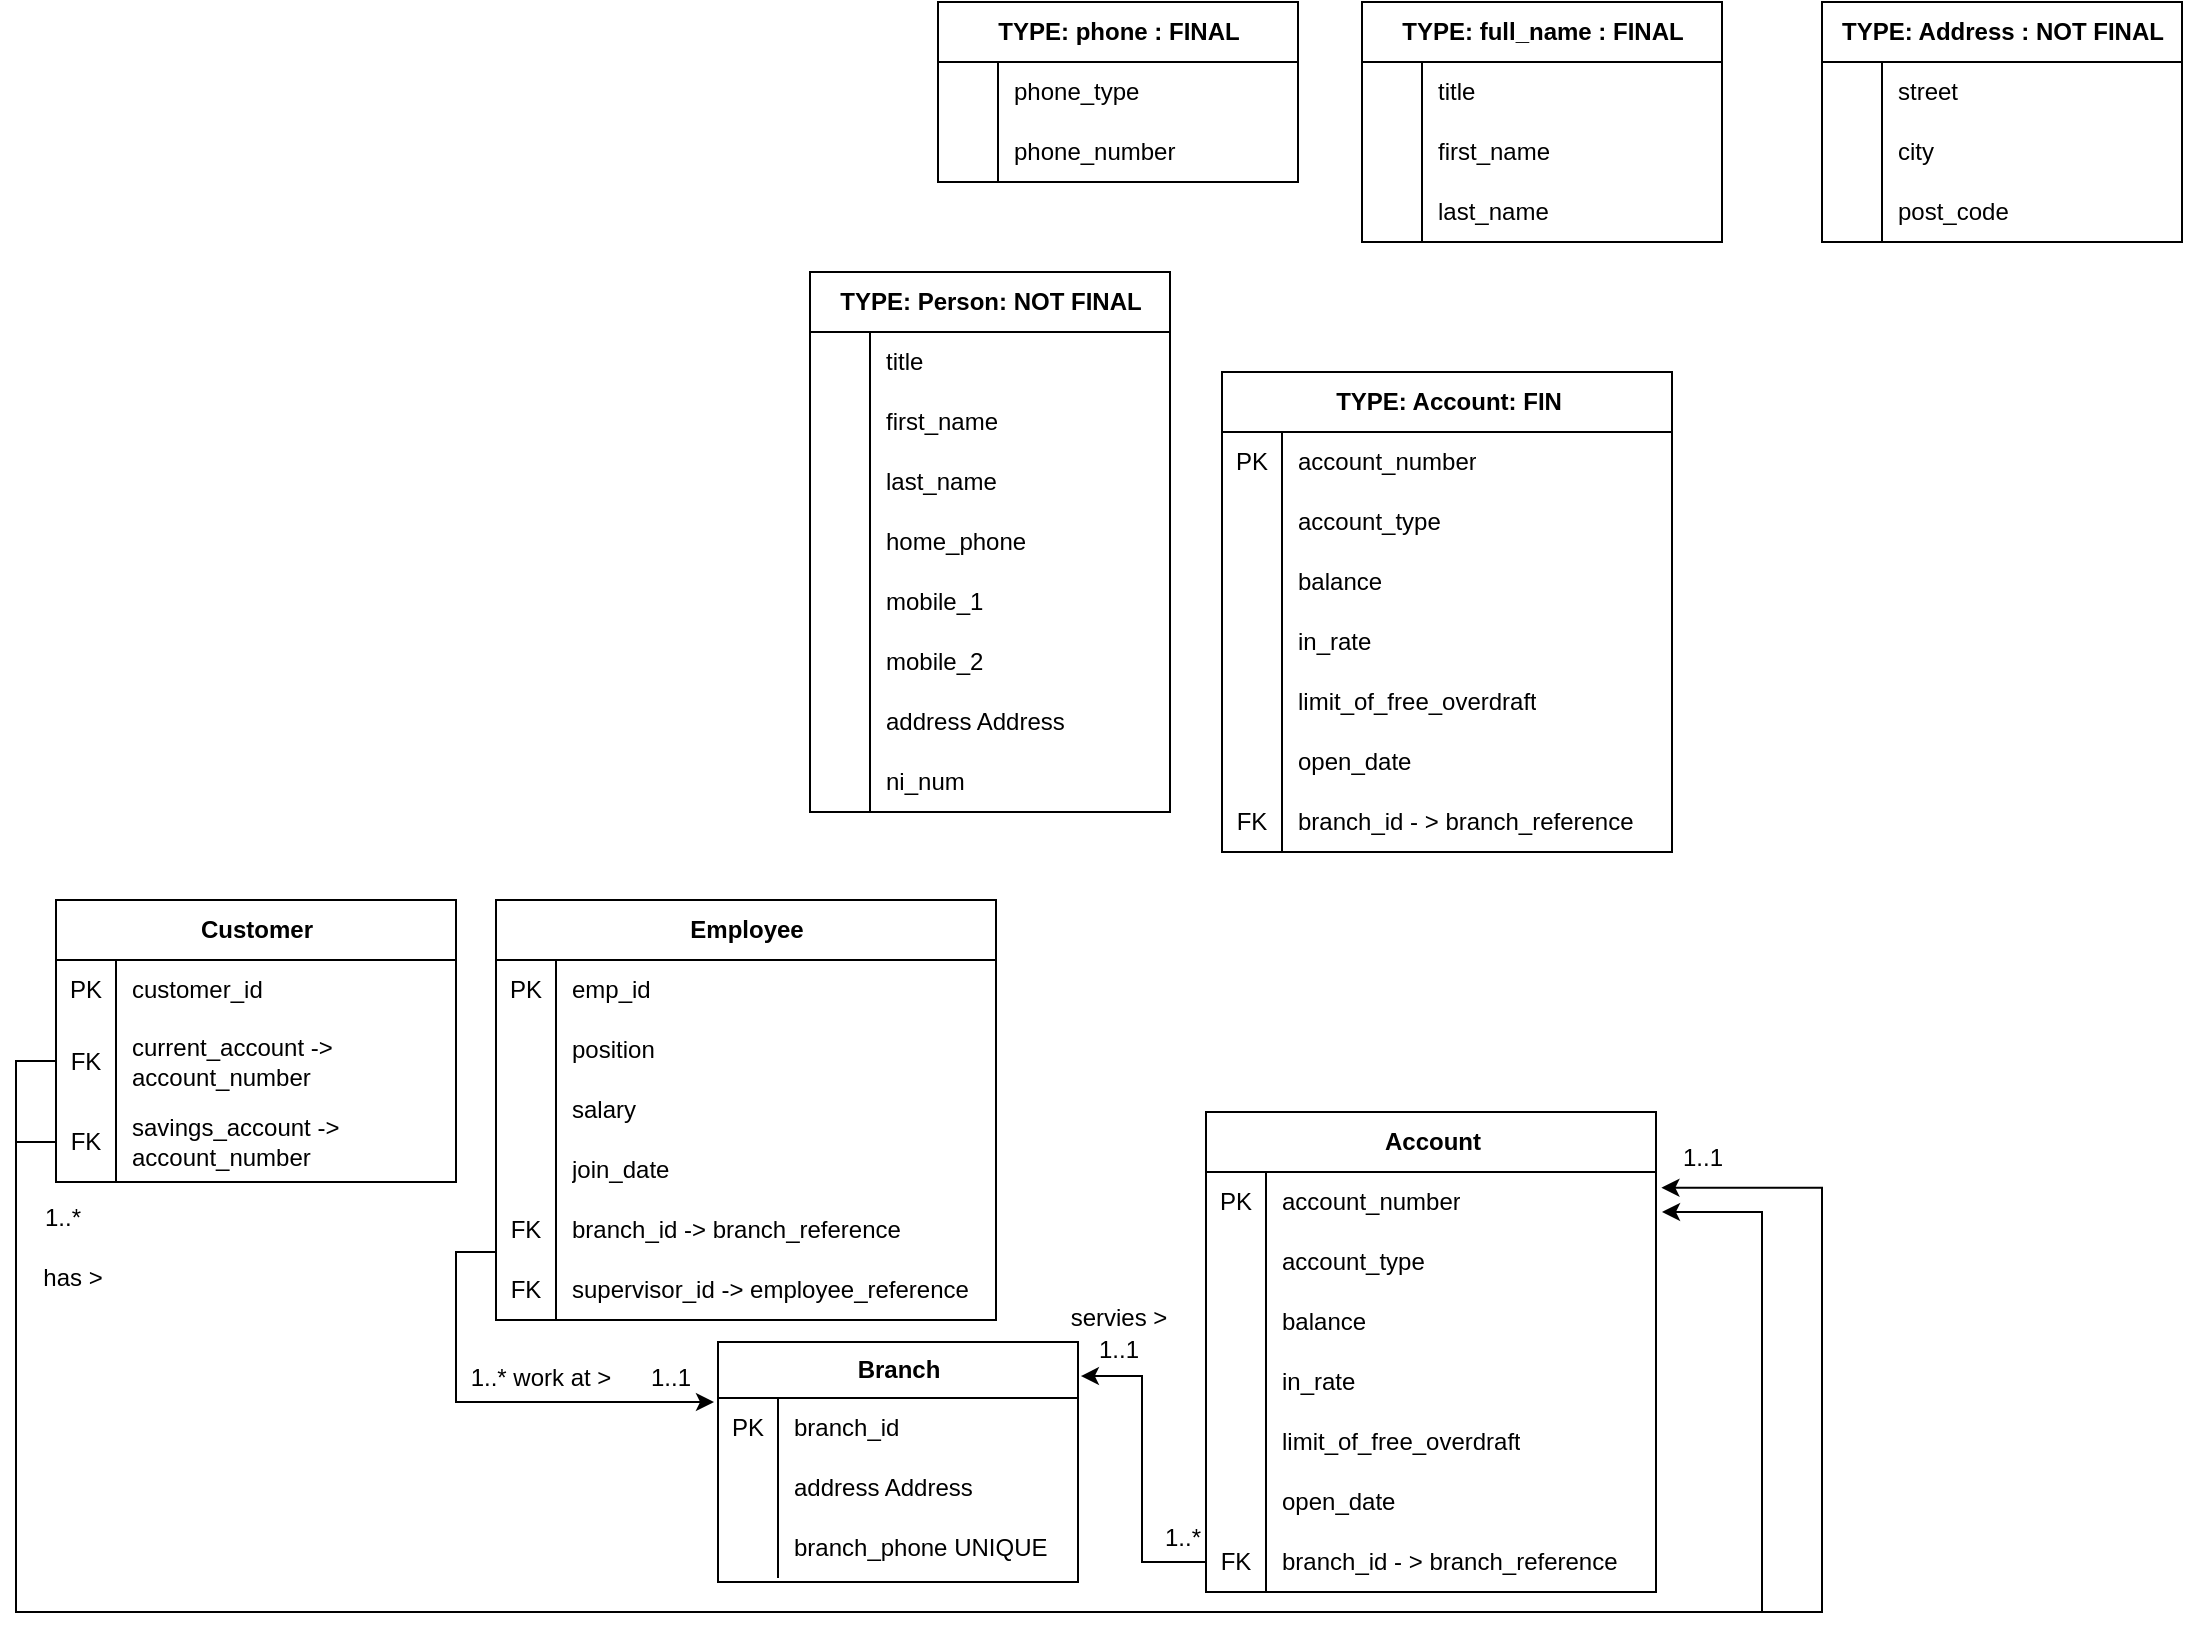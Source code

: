 <mxfile version="23.1.5" type="github">
  <diagram name="Page-1" id="_qKNAqYmXroplIytZOEy">
    <mxGraphModel dx="1197" dy="861" grid="1" gridSize="10" guides="1" tooltips="1" connect="1" arrows="1" fold="1" page="1" pageScale="1" pageWidth="827" pageHeight="1169" math="0" shadow="0">
      <root>
        <mxCell id="0" />
        <mxCell id="1" parent="0" />
        <mxCell id="aNpaq_QwW-xact4FSAns-1" value="TYPE: Address : NOT FINAL" style="shape=table;startSize=30;container=1;collapsible=1;childLayout=tableLayout;fixedRows=1;rowLines=0;fontStyle=1;align=center;resizeLast=1;html=1;" parent="1" vertex="1">
          <mxGeometry x="920" y="5" width="180" height="120" as="geometry" />
        </mxCell>
        <mxCell id="aNpaq_QwW-xact4FSAns-5" value="" style="shape=tableRow;horizontal=0;startSize=0;swimlaneHead=0;swimlaneBody=0;fillColor=none;collapsible=0;dropTarget=0;points=[[0,0.5],[1,0.5]];portConstraint=eastwest;top=0;left=0;right=0;bottom=0;" parent="aNpaq_QwW-xact4FSAns-1" vertex="1">
          <mxGeometry y="30" width="180" height="30" as="geometry" />
        </mxCell>
        <mxCell id="aNpaq_QwW-xact4FSAns-6" value="" style="shape=partialRectangle;connectable=0;fillColor=none;top=0;left=0;bottom=0;right=0;editable=1;overflow=hidden;whiteSpace=wrap;html=1;" parent="aNpaq_QwW-xact4FSAns-5" vertex="1">
          <mxGeometry width="30" height="30" as="geometry">
            <mxRectangle width="30" height="30" as="alternateBounds" />
          </mxGeometry>
        </mxCell>
        <mxCell id="aNpaq_QwW-xact4FSAns-7" value="street&amp;nbsp;" style="shape=partialRectangle;connectable=0;fillColor=none;top=0;left=0;bottom=0;right=0;align=left;spacingLeft=6;overflow=hidden;whiteSpace=wrap;html=1;" parent="aNpaq_QwW-xact4FSAns-5" vertex="1">
          <mxGeometry x="30" width="150" height="30" as="geometry">
            <mxRectangle width="150" height="30" as="alternateBounds" />
          </mxGeometry>
        </mxCell>
        <mxCell id="aNpaq_QwW-xact4FSAns-8" value="" style="shape=tableRow;horizontal=0;startSize=0;swimlaneHead=0;swimlaneBody=0;fillColor=none;collapsible=0;dropTarget=0;points=[[0,0.5],[1,0.5]];portConstraint=eastwest;top=0;left=0;right=0;bottom=0;" parent="aNpaq_QwW-xact4FSAns-1" vertex="1">
          <mxGeometry y="60" width="180" height="30" as="geometry" />
        </mxCell>
        <mxCell id="aNpaq_QwW-xact4FSAns-9" value="" style="shape=partialRectangle;connectable=0;fillColor=none;top=0;left=0;bottom=0;right=0;editable=1;overflow=hidden;whiteSpace=wrap;html=1;" parent="aNpaq_QwW-xact4FSAns-8" vertex="1">
          <mxGeometry width="30" height="30" as="geometry">
            <mxRectangle width="30" height="30" as="alternateBounds" />
          </mxGeometry>
        </mxCell>
        <mxCell id="aNpaq_QwW-xact4FSAns-10" value="city" style="shape=partialRectangle;connectable=0;fillColor=none;top=0;left=0;bottom=0;right=0;align=left;spacingLeft=6;overflow=hidden;whiteSpace=wrap;html=1;" parent="aNpaq_QwW-xact4FSAns-8" vertex="1">
          <mxGeometry x="30" width="150" height="30" as="geometry">
            <mxRectangle width="150" height="30" as="alternateBounds" />
          </mxGeometry>
        </mxCell>
        <mxCell id="aNpaq_QwW-xact4FSAns-11" value="" style="shape=tableRow;horizontal=0;startSize=0;swimlaneHead=0;swimlaneBody=0;fillColor=none;collapsible=0;dropTarget=0;points=[[0,0.5],[1,0.5]];portConstraint=eastwest;top=0;left=0;right=0;bottom=0;" parent="aNpaq_QwW-xact4FSAns-1" vertex="1">
          <mxGeometry y="90" width="180" height="30" as="geometry" />
        </mxCell>
        <mxCell id="aNpaq_QwW-xact4FSAns-12" value="" style="shape=partialRectangle;connectable=0;fillColor=none;top=0;left=0;bottom=0;right=0;editable=1;overflow=hidden;whiteSpace=wrap;html=1;" parent="aNpaq_QwW-xact4FSAns-11" vertex="1">
          <mxGeometry width="30" height="30" as="geometry">
            <mxRectangle width="30" height="30" as="alternateBounds" />
          </mxGeometry>
        </mxCell>
        <mxCell id="aNpaq_QwW-xact4FSAns-13" value="post_code" style="shape=partialRectangle;connectable=0;fillColor=none;top=0;left=0;bottom=0;right=0;align=left;spacingLeft=6;overflow=hidden;whiteSpace=wrap;html=1;" parent="aNpaq_QwW-xact4FSAns-11" vertex="1">
          <mxGeometry x="30" width="150" height="30" as="geometry">
            <mxRectangle width="150" height="30" as="alternateBounds" />
          </mxGeometry>
        </mxCell>
        <mxCell id="aNpaq_QwW-xact4FSAns-37" value="TYPE: Person: NOT FINAL" style="shape=table;startSize=30;container=1;collapsible=1;childLayout=tableLayout;fixedRows=1;rowLines=0;fontStyle=1;align=center;resizeLast=1;html=1;" parent="1" vertex="1">
          <mxGeometry x="414" y="140" width="180" height="270" as="geometry" />
        </mxCell>
        <mxCell id="aNpaq_QwW-xact4FSAns-38" value="" style="shape=tableRow;horizontal=0;startSize=0;swimlaneHead=0;swimlaneBody=0;fillColor=none;collapsible=0;dropTarget=0;points=[[0,0.5],[1,0.5]];portConstraint=eastwest;top=0;left=0;right=0;bottom=0;" parent="aNpaq_QwW-xact4FSAns-37" vertex="1">
          <mxGeometry y="30" width="180" height="30" as="geometry" />
        </mxCell>
        <mxCell id="aNpaq_QwW-xact4FSAns-39" value="" style="shape=partialRectangle;connectable=0;fillColor=none;top=0;left=0;bottom=0;right=0;editable=1;overflow=hidden;whiteSpace=wrap;html=1;" parent="aNpaq_QwW-xact4FSAns-38" vertex="1">
          <mxGeometry width="30" height="30" as="geometry">
            <mxRectangle width="30" height="30" as="alternateBounds" />
          </mxGeometry>
        </mxCell>
        <mxCell id="aNpaq_QwW-xact4FSAns-40" value="title" style="shape=partialRectangle;connectable=0;fillColor=none;top=0;left=0;bottom=0;right=0;align=left;spacingLeft=6;overflow=hidden;whiteSpace=wrap;html=1;" parent="aNpaq_QwW-xact4FSAns-38" vertex="1">
          <mxGeometry x="30" width="150" height="30" as="geometry">
            <mxRectangle width="150" height="30" as="alternateBounds" />
          </mxGeometry>
        </mxCell>
        <mxCell id="aNpaq_QwW-xact4FSAns-97" style="shape=tableRow;horizontal=0;startSize=0;swimlaneHead=0;swimlaneBody=0;fillColor=none;collapsible=0;dropTarget=0;points=[[0,0.5],[1,0.5]];portConstraint=eastwest;top=0;left=0;right=0;bottom=0;" parent="aNpaq_QwW-xact4FSAns-37" vertex="1">
          <mxGeometry y="60" width="180" height="30" as="geometry" />
        </mxCell>
        <mxCell id="aNpaq_QwW-xact4FSAns-98" style="shape=partialRectangle;connectable=0;fillColor=none;top=0;left=0;bottom=0;right=0;editable=1;overflow=hidden;whiteSpace=wrap;html=1;" parent="aNpaq_QwW-xact4FSAns-97" vertex="1">
          <mxGeometry width="30" height="30" as="geometry">
            <mxRectangle width="30" height="30" as="alternateBounds" />
          </mxGeometry>
        </mxCell>
        <mxCell id="aNpaq_QwW-xact4FSAns-99" value="first_name" style="shape=partialRectangle;connectable=0;fillColor=none;top=0;left=0;bottom=0;right=0;align=left;spacingLeft=6;overflow=hidden;whiteSpace=wrap;html=1;" parent="aNpaq_QwW-xact4FSAns-97" vertex="1">
          <mxGeometry x="30" width="150" height="30" as="geometry">
            <mxRectangle width="150" height="30" as="alternateBounds" />
          </mxGeometry>
        </mxCell>
        <mxCell id="aNpaq_QwW-xact4FSAns-41" value="" style="shape=tableRow;horizontal=0;startSize=0;swimlaneHead=0;swimlaneBody=0;fillColor=none;collapsible=0;dropTarget=0;points=[[0,0.5],[1,0.5]];portConstraint=eastwest;top=0;left=0;right=0;bottom=0;" parent="aNpaq_QwW-xact4FSAns-37" vertex="1">
          <mxGeometry y="90" width="180" height="30" as="geometry" />
        </mxCell>
        <mxCell id="aNpaq_QwW-xact4FSAns-42" value="" style="shape=partialRectangle;connectable=0;fillColor=none;top=0;left=0;bottom=0;right=0;editable=1;overflow=hidden;whiteSpace=wrap;html=1;" parent="aNpaq_QwW-xact4FSAns-41" vertex="1">
          <mxGeometry width="30" height="30" as="geometry">
            <mxRectangle width="30" height="30" as="alternateBounds" />
          </mxGeometry>
        </mxCell>
        <mxCell id="aNpaq_QwW-xact4FSAns-43" value="last_name" style="shape=partialRectangle;connectable=0;fillColor=none;top=0;left=0;bottom=0;right=0;align=left;spacingLeft=6;overflow=hidden;whiteSpace=wrap;html=1;" parent="aNpaq_QwW-xact4FSAns-41" vertex="1">
          <mxGeometry x="30" width="150" height="30" as="geometry">
            <mxRectangle width="150" height="30" as="alternateBounds" />
          </mxGeometry>
        </mxCell>
        <mxCell id="aNpaq_QwW-xact4FSAns-44" value="" style="shape=tableRow;horizontal=0;startSize=0;swimlaneHead=0;swimlaneBody=0;fillColor=none;collapsible=0;dropTarget=0;points=[[0,0.5],[1,0.5]];portConstraint=eastwest;top=0;left=0;right=0;bottom=0;" parent="aNpaq_QwW-xact4FSAns-37" vertex="1">
          <mxGeometry y="120" width="180" height="30" as="geometry" />
        </mxCell>
        <mxCell id="aNpaq_QwW-xact4FSAns-45" value="" style="shape=partialRectangle;connectable=0;fillColor=none;top=0;left=0;bottom=0;right=0;editable=1;overflow=hidden;whiteSpace=wrap;html=1;" parent="aNpaq_QwW-xact4FSAns-44" vertex="1">
          <mxGeometry width="30" height="30" as="geometry">
            <mxRectangle width="30" height="30" as="alternateBounds" />
          </mxGeometry>
        </mxCell>
        <mxCell id="aNpaq_QwW-xact4FSAns-46" value="home_phone" style="shape=partialRectangle;connectable=0;fillColor=none;top=0;left=0;bottom=0;right=0;align=left;spacingLeft=6;overflow=hidden;whiteSpace=wrap;html=1;" parent="aNpaq_QwW-xact4FSAns-44" vertex="1">
          <mxGeometry x="30" width="150" height="30" as="geometry">
            <mxRectangle width="150" height="30" as="alternateBounds" />
          </mxGeometry>
        </mxCell>
        <mxCell id="aNpaq_QwW-xact4FSAns-53" style="shape=tableRow;horizontal=0;startSize=0;swimlaneHead=0;swimlaneBody=0;fillColor=none;collapsible=0;dropTarget=0;points=[[0,0.5],[1,0.5]];portConstraint=eastwest;top=0;left=0;right=0;bottom=0;" parent="aNpaq_QwW-xact4FSAns-37" vertex="1">
          <mxGeometry y="150" width="180" height="30" as="geometry" />
        </mxCell>
        <mxCell id="aNpaq_QwW-xact4FSAns-54" style="shape=partialRectangle;connectable=0;fillColor=none;top=0;left=0;bottom=0;right=0;editable=1;overflow=hidden;whiteSpace=wrap;html=1;" parent="aNpaq_QwW-xact4FSAns-53" vertex="1">
          <mxGeometry width="30" height="30" as="geometry">
            <mxRectangle width="30" height="30" as="alternateBounds" />
          </mxGeometry>
        </mxCell>
        <mxCell id="aNpaq_QwW-xact4FSAns-55" value="mobile_1" style="shape=partialRectangle;connectable=0;fillColor=none;top=0;left=0;bottom=0;right=0;align=left;spacingLeft=6;overflow=hidden;whiteSpace=wrap;html=1;" parent="aNpaq_QwW-xact4FSAns-53" vertex="1">
          <mxGeometry x="30" width="150" height="30" as="geometry">
            <mxRectangle width="150" height="30" as="alternateBounds" />
          </mxGeometry>
        </mxCell>
        <mxCell id="aNpaq_QwW-xact4FSAns-50" style="shape=tableRow;horizontal=0;startSize=0;swimlaneHead=0;swimlaneBody=0;fillColor=none;collapsible=0;dropTarget=0;points=[[0,0.5],[1,0.5]];portConstraint=eastwest;top=0;left=0;right=0;bottom=0;" parent="aNpaq_QwW-xact4FSAns-37" vertex="1">
          <mxGeometry y="180" width="180" height="30" as="geometry" />
        </mxCell>
        <mxCell id="aNpaq_QwW-xact4FSAns-51" style="shape=partialRectangle;connectable=0;fillColor=none;top=0;left=0;bottom=0;right=0;editable=1;overflow=hidden;whiteSpace=wrap;html=1;" parent="aNpaq_QwW-xact4FSAns-50" vertex="1">
          <mxGeometry width="30" height="30" as="geometry">
            <mxRectangle width="30" height="30" as="alternateBounds" />
          </mxGeometry>
        </mxCell>
        <mxCell id="aNpaq_QwW-xact4FSAns-52" value="mobile_2" style="shape=partialRectangle;connectable=0;fillColor=none;top=0;left=0;bottom=0;right=0;align=left;spacingLeft=6;overflow=hidden;whiteSpace=wrap;html=1;" parent="aNpaq_QwW-xact4FSAns-50" vertex="1">
          <mxGeometry x="30" width="150" height="30" as="geometry">
            <mxRectangle width="150" height="30" as="alternateBounds" />
          </mxGeometry>
        </mxCell>
        <mxCell id="aNpaq_QwW-xact4FSAns-47" style="shape=tableRow;horizontal=0;startSize=0;swimlaneHead=0;swimlaneBody=0;fillColor=none;collapsible=0;dropTarget=0;points=[[0,0.5],[1,0.5]];portConstraint=eastwest;top=0;left=0;right=0;bottom=0;" parent="aNpaq_QwW-xact4FSAns-37" vertex="1">
          <mxGeometry y="210" width="180" height="30" as="geometry" />
        </mxCell>
        <mxCell id="aNpaq_QwW-xact4FSAns-48" style="shape=partialRectangle;connectable=0;fillColor=none;top=0;left=0;bottom=0;right=0;editable=1;overflow=hidden;whiteSpace=wrap;html=1;" parent="aNpaq_QwW-xact4FSAns-47" vertex="1">
          <mxGeometry width="30" height="30" as="geometry">
            <mxRectangle width="30" height="30" as="alternateBounds" />
          </mxGeometry>
        </mxCell>
        <mxCell id="aNpaq_QwW-xact4FSAns-49" value="address Address" style="shape=partialRectangle;connectable=0;fillColor=none;top=0;left=0;bottom=0;right=0;align=left;spacingLeft=6;overflow=hidden;whiteSpace=wrap;html=1;" parent="aNpaq_QwW-xact4FSAns-47" vertex="1">
          <mxGeometry x="30" width="150" height="30" as="geometry">
            <mxRectangle width="150" height="30" as="alternateBounds" />
          </mxGeometry>
        </mxCell>
        <mxCell id="aNpaq_QwW-xact4FSAns-92" style="shape=tableRow;horizontal=0;startSize=0;swimlaneHead=0;swimlaneBody=0;fillColor=none;collapsible=0;dropTarget=0;points=[[0,0.5],[1,0.5]];portConstraint=eastwest;top=0;left=0;right=0;bottom=0;" parent="aNpaq_QwW-xact4FSAns-37" vertex="1">
          <mxGeometry y="240" width="180" height="30" as="geometry" />
        </mxCell>
        <mxCell id="aNpaq_QwW-xact4FSAns-93" style="shape=partialRectangle;connectable=0;fillColor=none;top=0;left=0;bottom=0;right=0;editable=1;overflow=hidden;whiteSpace=wrap;html=1;" parent="aNpaq_QwW-xact4FSAns-92" vertex="1">
          <mxGeometry width="30" height="30" as="geometry">
            <mxRectangle width="30" height="30" as="alternateBounds" />
          </mxGeometry>
        </mxCell>
        <mxCell id="aNpaq_QwW-xact4FSAns-94" value="ni_num" style="shape=partialRectangle;connectable=0;fillColor=none;top=0;left=0;bottom=0;right=0;align=left;spacingLeft=6;overflow=hidden;whiteSpace=wrap;html=1;" parent="aNpaq_QwW-xact4FSAns-92" vertex="1">
          <mxGeometry x="30" width="150" height="30" as="geometry">
            <mxRectangle width="150" height="30" as="alternateBounds" />
          </mxGeometry>
        </mxCell>
        <mxCell id="aNpaq_QwW-xact4FSAns-56" value="Employee" style="shape=table;startSize=30;container=1;collapsible=1;childLayout=tableLayout;fixedRows=1;rowLines=0;fontStyle=1;align=center;resizeLast=1;html=1;" parent="1" vertex="1">
          <mxGeometry x="257" y="454" width="250" height="210" as="geometry" />
        </mxCell>
        <mxCell id="aNpaq_QwW-xact4FSAns-57" value="" style="shape=tableRow;horizontal=0;startSize=0;swimlaneHead=0;swimlaneBody=0;fillColor=none;collapsible=0;dropTarget=0;points=[[0,0.5],[1,0.5]];portConstraint=eastwest;top=0;left=0;right=0;bottom=0;" parent="aNpaq_QwW-xact4FSAns-56" vertex="1">
          <mxGeometry y="30" width="250" height="30" as="geometry" />
        </mxCell>
        <mxCell id="aNpaq_QwW-xact4FSAns-58" value="PK" style="shape=partialRectangle;connectable=0;fillColor=none;top=0;left=0;bottom=0;right=0;editable=1;overflow=hidden;whiteSpace=wrap;html=1;" parent="aNpaq_QwW-xact4FSAns-57" vertex="1">
          <mxGeometry width="30" height="30" as="geometry">
            <mxRectangle width="30" height="30" as="alternateBounds" />
          </mxGeometry>
        </mxCell>
        <mxCell id="aNpaq_QwW-xact4FSAns-59" value="emp_id" style="shape=partialRectangle;connectable=0;fillColor=none;top=0;left=0;bottom=0;right=0;align=left;spacingLeft=6;overflow=hidden;whiteSpace=wrap;html=1;" parent="aNpaq_QwW-xact4FSAns-57" vertex="1">
          <mxGeometry x="30" width="220" height="30" as="geometry">
            <mxRectangle width="220" height="30" as="alternateBounds" />
          </mxGeometry>
        </mxCell>
        <mxCell id="aNpaq_QwW-xact4FSAns-63" value="" style="shape=tableRow;horizontal=0;startSize=0;swimlaneHead=0;swimlaneBody=0;fillColor=none;collapsible=0;dropTarget=0;points=[[0,0.5],[1,0.5]];portConstraint=eastwest;top=0;left=0;right=0;bottom=0;" parent="aNpaq_QwW-xact4FSAns-56" vertex="1">
          <mxGeometry y="60" width="250" height="30" as="geometry" />
        </mxCell>
        <mxCell id="aNpaq_QwW-xact4FSAns-64" value="" style="shape=partialRectangle;connectable=0;fillColor=none;top=0;left=0;bottom=0;right=0;editable=1;overflow=hidden;whiteSpace=wrap;html=1;" parent="aNpaq_QwW-xact4FSAns-63" vertex="1">
          <mxGeometry width="30" height="30" as="geometry">
            <mxRectangle width="30" height="30" as="alternateBounds" />
          </mxGeometry>
        </mxCell>
        <mxCell id="aNpaq_QwW-xact4FSAns-65" value="position" style="shape=partialRectangle;connectable=0;fillColor=none;top=0;left=0;bottom=0;right=0;align=left;spacingLeft=6;overflow=hidden;whiteSpace=wrap;html=1;" parent="aNpaq_QwW-xact4FSAns-63" vertex="1">
          <mxGeometry x="30" width="220" height="30" as="geometry">
            <mxRectangle width="220" height="30" as="alternateBounds" />
          </mxGeometry>
        </mxCell>
        <mxCell id="aNpaq_QwW-xact4FSAns-66" style="shape=tableRow;horizontal=0;startSize=0;swimlaneHead=0;swimlaneBody=0;fillColor=none;collapsible=0;dropTarget=0;points=[[0,0.5],[1,0.5]];portConstraint=eastwest;top=0;left=0;right=0;bottom=0;" parent="aNpaq_QwW-xact4FSAns-56" vertex="1">
          <mxGeometry y="90" width="250" height="30" as="geometry" />
        </mxCell>
        <mxCell id="aNpaq_QwW-xact4FSAns-67" style="shape=partialRectangle;connectable=0;fillColor=none;top=0;left=0;bottom=0;right=0;editable=1;overflow=hidden;whiteSpace=wrap;html=1;" parent="aNpaq_QwW-xact4FSAns-66" vertex="1">
          <mxGeometry width="30" height="30" as="geometry">
            <mxRectangle width="30" height="30" as="alternateBounds" />
          </mxGeometry>
        </mxCell>
        <mxCell id="aNpaq_QwW-xact4FSAns-68" value="salary" style="shape=partialRectangle;connectable=0;fillColor=none;top=0;left=0;bottom=0;right=0;align=left;spacingLeft=6;overflow=hidden;whiteSpace=wrap;html=1;" parent="aNpaq_QwW-xact4FSAns-66" vertex="1">
          <mxGeometry x="30" width="220" height="30" as="geometry">
            <mxRectangle width="220" height="30" as="alternateBounds" />
          </mxGeometry>
        </mxCell>
        <mxCell id="aNpaq_QwW-xact4FSAns-72" style="shape=tableRow;horizontal=0;startSize=0;swimlaneHead=0;swimlaneBody=0;fillColor=none;collapsible=0;dropTarget=0;points=[[0,0.5],[1,0.5]];portConstraint=eastwest;top=0;left=0;right=0;bottom=0;" parent="aNpaq_QwW-xact4FSAns-56" vertex="1">
          <mxGeometry y="120" width="250" height="30" as="geometry" />
        </mxCell>
        <mxCell id="aNpaq_QwW-xact4FSAns-73" style="shape=partialRectangle;connectable=0;fillColor=none;top=0;left=0;bottom=0;right=0;editable=1;overflow=hidden;whiteSpace=wrap;html=1;" parent="aNpaq_QwW-xact4FSAns-72" vertex="1">
          <mxGeometry width="30" height="30" as="geometry">
            <mxRectangle width="30" height="30" as="alternateBounds" />
          </mxGeometry>
        </mxCell>
        <mxCell id="aNpaq_QwW-xact4FSAns-74" value="join_date" style="shape=partialRectangle;connectable=0;fillColor=none;top=0;left=0;bottom=0;right=0;align=left;spacingLeft=6;overflow=hidden;whiteSpace=wrap;html=1;" parent="aNpaq_QwW-xact4FSAns-72" vertex="1">
          <mxGeometry x="30" width="220" height="30" as="geometry">
            <mxRectangle width="220" height="30" as="alternateBounds" />
          </mxGeometry>
        </mxCell>
        <mxCell id="aNpaq_QwW-xact4FSAns-78" style="shape=tableRow;horizontal=0;startSize=0;swimlaneHead=0;swimlaneBody=0;fillColor=none;collapsible=0;dropTarget=0;points=[[0,0.5],[1,0.5]];portConstraint=eastwest;top=0;left=0;right=0;bottom=0;" parent="aNpaq_QwW-xact4FSAns-56" vertex="1">
          <mxGeometry y="150" width="250" height="30" as="geometry" />
        </mxCell>
        <mxCell id="aNpaq_QwW-xact4FSAns-79" value="FK" style="shape=partialRectangle;connectable=0;fillColor=none;top=0;left=0;bottom=0;right=0;editable=1;overflow=hidden;whiteSpace=wrap;html=1;" parent="aNpaq_QwW-xact4FSAns-78" vertex="1">
          <mxGeometry width="30" height="30" as="geometry">
            <mxRectangle width="30" height="30" as="alternateBounds" />
          </mxGeometry>
        </mxCell>
        <mxCell id="aNpaq_QwW-xact4FSAns-80" value="branch_id -&amp;gt; branch_reference" style="shape=partialRectangle;connectable=0;fillColor=none;top=0;left=0;bottom=0;right=0;align=left;spacingLeft=6;overflow=hidden;whiteSpace=wrap;html=1;" parent="aNpaq_QwW-xact4FSAns-78" vertex="1">
          <mxGeometry x="30" width="220" height="30" as="geometry">
            <mxRectangle width="220" height="30" as="alternateBounds" />
          </mxGeometry>
        </mxCell>
        <mxCell id="aNpaq_QwW-xact4FSAns-75" style="shape=tableRow;horizontal=0;startSize=0;swimlaneHead=0;swimlaneBody=0;fillColor=none;collapsible=0;dropTarget=0;points=[[0,0.5],[1,0.5]];portConstraint=eastwest;top=0;left=0;right=0;bottom=0;" parent="aNpaq_QwW-xact4FSAns-56" vertex="1">
          <mxGeometry y="180" width="250" height="30" as="geometry" />
        </mxCell>
        <mxCell id="aNpaq_QwW-xact4FSAns-76" value="FK" style="shape=partialRectangle;connectable=0;fillColor=none;top=0;left=0;bottom=0;right=0;editable=1;overflow=hidden;whiteSpace=wrap;html=1;" parent="aNpaq_QwW-xact4FSAns-75" vertex="1">
          <mxGeometry width="30" height="30" as="geometry">
            <mxRectangle width="30" height="30" as="alternateBounds" />
          </mxGeometry>
        </mxCell>
        <mxCell id="aNpaq_QwW-xact4FSAns-77" value="supervisor_id -&amp;gt; employee_reference" style="shape=partialRectangle;connectable=0;fillColor=none;top=0;left=0;bottom=0;right=0;align=left;spacingLeft=6;overflow=hidden;whiteSpace=wrap;html=1;" parent="aNpaq_QwW-xact4FSAns-75" vertex="1">
          <mxGeometry x="30" width="220" height="30" as="geometry">
            <mxRectangle width="220" height="30" as="alternateBounds" />
          </mxGeometry>
        </mxCell>
        <mxCell id="aNpaq_QwW-xact4FSAns-82" value="Customer" style="shape=table;startSize=30;container=1;collapsible=1;childLayout=tableLayout;fixedRows=1;rowLines=0;fontStyle=1;align=center;resizeLast=1;html=1;" parent="1" vertex="1">
          <mxGeometry x="37" y="454" width="200" height="141" as="geometry" />
        </mxCell>
        <mxCell id="aNpaq_QwW-xact4FSAns-83" value="" style="shape=tableRow;horizontal=0;startSize=0;swimlaneHead=0;swimlaneBody=0;fillColor=none;collapsible=0;dropTarget=0;points=[[0,0.5],[1,0.5]];portConstraint=eastwest;top=0;left=0;right=0;bottom=0;" parent="aNpaq_QwW-xact4FSAns-82" vertex="1">
          <mxGeometry y="30" width="200" height="30" as="geometry" />
        </mxCell>
        <mxCell id="aNpaq_QwW-xact4FSAns-84" value="PK" style="shape=partialRectangle;connectable=0;fillColor=none;top=0;left=0;bottom=0;right=0;editable=1;overflow=hidden;whiteSpace=wrap;html=1;" parent="aNpaq_QwW-xact4FSAns-83" vertex="1">
          <mxGeometry width="30" height="30" as="geometry">
            <mxRectangle width="30" height="30" as="alternateBounds" />
          </mxGeometry>
        </mxCell>
        <mxCell id="aNpaq_QwW-xact4FSAns-85" value="customer_id" style="shape=partialRectangle;connectable=0;fillColor=none;top=0;left=0;bottom=0;right=0;align=left;spacingLeft=6;overflow=hidden;whiteSpace=wrap;html=1;" parent="aNpaq_QwW-xact4FSAns-83" vertex="1">
          <mxGeometry x="30" width="170" height="30" as="geometry">
            <mxRectangle width="170" height="30" as="alternateBounds" />
          </mxGeometry>
        </mxCell>
        <mxCell id="XHGAFbhJSEHdfEQD5PCM-4" style="shape=tableRow;horizontal=0;startSize=0;swimlaneHead=0;swimlaneBody=0;fillColor=none;collapsible=0;dropTarget=0;points=[[0,0.5],[1,0.5]];portConstraint=eastwest;top=0;left=0;right=0;bottom=0;" vertex="1" parent="aNpaq_QwW-xact4FSAns-82">
          <mxGeometry y="60" width="200" height="41" as="geometry" />
        </mxCell>
        <mxCell id="XHGAFbhJSEHdfEQD5PCM-5" value="FK" style="shape=partialRectangle;connectable=0;fillColor=none;top=0;left=0;bottom=0;right=0;editable=1;overflow=hidden;whiteSpace=wrap;html=1;" vertex="1" parent="XHGAFbhJSEHdfEQD5PCM-4">
          <mxGeometry width="30" height="41" as="geometry">
            <mxRectangle width="30" height="41" as="alternateBounds" />
          </mxGeometry>
        </mxCell>
        <mxCell id="XHGAFbhJSEHdfEQD5PCM-6" value="current_account -&amp;gt; account_number" style="shape=partialRectangle;connectable=0;fillColor=none;top=0;left=0;bottom=0;right=0;align=left;spacingLeft=6;overflow=hidden;whiteSpace=wrap;html=1;" vertex="1" parent="XHGAFbhJSEHdfEQD5PCM-4">
          <mxGeometry x="30" width="170" height="41" as="geometry">
            <mxRectangle width="170" height="41" as="alternateBounds" />
          </mxGeometry>
        </mxCell>
        <mxCell id="XHGAFbhJSEHdfEQD5PCM-1" style="shape=tableRow;horizontal=0;startSize=0;swimlaneHead=0;swimlaneBody=0;fillColor=none;collapsible=0;dropTarget=0;points=[[0,0.5],[1,0.5]];portConstraint=eastwest;top=0;left=0;right=0;bottom=0;" vertex="1" parent="aNpaq_QwW-xact4FSAns-82">
          <mxGeometry y="101" width="200" height="40" as="geometry" />
        </mxCell>
        <mxCell id="XHGAFbhJSEHdfEQD5PCM-2" value="FK" style="shape=partialRectangle;connectable=0;fillColor=none;top=0;left=0;bottom=0;right=0;editable=1;overflow=hidden;whiteSpace=wrap;html=1;" vertex="1" parent="XHGAFbhJSEHdfEQD5PCM-1">
          <mxGeometry width="30" height="40" as="geometry">
            <mxRectangle width="30" height="40" as="alternateBounds" />
          </mxGeometry>
        </mxCell>
        <mxCell id="XHGAFbhJSEHdfEQD5PCM-3" value="savings_account -&amp;gt; account_number" style="shape=partialRectangle;connectable=0;fillColor=none;top=0;left=0;bottom=0;right=0;align=left;spacingLeft=6;overflow=hidden;whiteSpace=wrap;html=1;" vertex="1" parent="XHGAFbhJSEHdfEQD5PCM-1">
          <mxGeometry x="30" width="170" height="40" as="geometry">
            <mxRectangle width="170" height="40" as="alternateBounds" />
          </mxGeometry>
        </mxCell>
        <mxCell id="aNpaq_QwW-xact4FSAns-100" value="Account" style="shape=table;startSize=30;container=1;collapsible=1;childLayout=tableLayout;fixedRows=1;rowLines=0;fontStyle=1;align=center;resizeLast=1;html=1;" parent="1" vertex="1">
          <mxGeometry x="612" y="560" width="225" height="240" as="geometry" />
        </mxCell>
        <mxCell id="aNpaq_QwW-xact4FSAns-101" value="" style="shape=tableRow;horizontal=0;startSize=0;swimlaneHead=0;swimlaneBody=0;fillColor=none;collapsible=0;dropTarget=0;points=[[0,0.5],[1,0.5]];portConstraint=eastwest;top=0;left=0;right=0;bottom=0;" parent="aNpaq_QwW-xact4FSAns-100" vertex="1">
          <mxGeometry y="30" width="225" height="30" as="geometry" />
        </mxCell>
        <mxCell id="aNpaq_QwW-xact4FSAns-102" value="PK" style="shape=partialRectangle;connectable=0;fillColor=none;top=0;left=0;bottom=0;right=0;editable=1;overflow=hidden;whiteSpace=wrap;html=1;" parent="aNpaq_QwW-xact4FSAns-101" vertex="1">
          <mxGeometry width="30" height="30" as="geometry">
            <mxRectangle width="30" height="30" as="alternateBounds" />
          </mxGeometry>
        </mxCell>
        <mxCell id="aNpaq_QwW-xact4FSAns-103" value="account_number" style="shape=partialRectangle;connectable=0;fillColor=none;top=0;left=0;bottom=0;right=0;align=left;spacingLeft=6;overflow=hidden;whiteSpace=wrap;html=1;" parent="aNpaq_QwW-xact4FSAns-101" vertex="1">
          <mxGeometry x="30" width="195" height="30" as="geometry">
            <mxRectangle width="195" height="30" as="alternateBounds" />
          </mxGeometry>
        </mxCell>
        <mxCell id="aNpaq_QwW-xact4FSAns-104" style="shape=tableRow;horizontal=0;startSize=0;swimlaneHead=0;swimlaneBody=0;fillColor=none;collapsible=0;dropTarget=0;points=[[0,0.5],[1,0.5]];portConstraint=eastwest;top=0;left=0;right=0;bottom=0;" parent="aNpaq_QwW-xact4FSAns-100" vertex="1">
          <mxGeometry y="60" width="225" height="30" as="geometry" />
        </mxCell>
        <mxCell id="aNpaq_QwW-xact4FSAns-105" style="shape=partialRectangle;connectable=0;fillColor=none;top=0;left=0;bottom=0;right=0;editable=1;overflow=hidden;whiteSpace=wrap;html=1;" parent="aNpaq_QwW-xact4FSAns-104" vertex="1">
          <mxGeometry width="30" height="30" as="geometry">
            <mxRectangle width="30" height="30" as="alternateBounds" />
          </mxGeometry>
        </mxCell>
        <mxCell id="aNpaq_QwW-xact4FSAns-106" value="account_type" style="shape=partialRectangle;connectable=0;fillColor=none;top=0;left=0;bottom=0;right=0;align=left;spacingLeft=6;overflow=hidden;whiteSpace=wrap;html=1;" parent="aNpaq_QwW-xact4FSAns-104" vertex="1">
          <mxGeometry x="30" width="195" height="30" as="geometry">
            <mxRectangle width="195" height="30" as="alternateBounds" />
          </mxGeometry>
        </mxCell>
        <mxCell id="aNpaq_QwW-xact4FSAns-107" value="" style="shape=tableRow;horizontal=0;startSize=0;swimlaneHead=0;swimlaneBody=0;fillColor=none;collapsible=0;dropTarget=0;points=[[0,0.5],[1,0.5]];portConstraint=eastwest;top=0;left=0;right=0;bottom=0;" parent="aNpaq_QwW-xact4FSAns-100" vertex="1">
          <mxGeometry y="90" width="225" height="30" as="geometry" />
        </mxCell>
        <mxCell id="aNpaq_QwW-xact4FSAns-108" value="" style="shape=partialRectangle;connectable=0;fillColor=none;top=0;left=0;bottom=0;right=0;editable=1;overflow=hidden;whiteSpace=wrap;html=1;" parent="aNpaq_QwW-xact4FSAns-107" vertex="1">
          <mxGeometry width="30" height="30" as="geometry">
            <mxRectangle width="30" height="30" as="alternateBounds" />
          </mxGeometry>
        </mxCell>
        <mxCell id="aNpaq_QwW-xact4FSAns-109" value="balance" style="shape=partialRectangle;connectable=0;fillColor=none;top=0;left=0;bottom=0;right=0;align=left;spacingLeft=6;overflow=hidden;whiteSpace=wrap;html=1;" parent="aNpaq_QwW-xact4FSAns-107" vertex="1">
          <mxGeometry x="30" width="195" height="30" as="geometry">
            <mxRectangle width="195" height="30" as="alternateBounds" />
          </mxGeometry>
        </mxCell>
        <mxCell id="aNpaq_QwW-xact4FSAns-110" value="" style="shape=tableRow;horizontal=0;startSize=0;swimlaneHead=0;swimlaneBody=0;fillColor=none;collapsible=0;dropTarget=0;points=[[0,0.5],[1,0.5]];portConstraint=eastwest;top=0;left=0;right=0;bottom=0;" parent="aNpaq_QwW-xact4FSAns-100" vertex="1">
          <mxGeometry y="120" width="225" height="30" as="geometry" />
        </mxCell>
        <mxCell id="aNpaq_QwW-xact4FSAns-111" value="" style="shape=partialRectangle;connectable=0;fillColor=none;top=0;left=0;bottom=0;right=0;editable=1;overflow=hidden;whiteSpace=wrap;html=1;" parent="aNpaq_QwW-xact4FSAns-110" vertex="1">
          <mxGeometry width="30" height="30" as="geometry">
            <mxRectangle width="30" height="30" as="alternateBounds" />
          </mxGeometry>
        </mxCell>
        <mxCell id="aNpaq_QwW-xact4FSAns-112" value="in_rate" style="shape=partialRectangle;connectable=0;fillColor=none;top=0;left=0;bottom=0;right=0;align=left;spacingLeft=6;overflow=hidden;whiteSpace=wrap;html=1;" parent="aNpaq_QwW-xact4FSAns-110" vertex="1">
          <mxGeometry x="30" width="195" height="30" as="geometry">
            <mxRectangle width="195" height="30" as="alternateBounds" />
          </mxGeometry>
        </mxCell>
        <mxCell id="aNpaq_QwW-xact4FSAns-113" style="shape=tableRow;horizontal=0;startSize=0;swimlaneHead=0;swimlaneBody=0;fillColor=none;collapsible=0;dropTarget=0;points=[[0,0.5],[1,0.5]];portConstraint=eastwest;top=0;left=0;right=0;bottom=0;" parent="aNpaq_QwW-xact4FSAns-100" vertex="1">
          <mxGeometry y="150" width="225" height="30" as="geometry" />
        </mxCell>
        <mxCell id="aNpaq_QwW-xact4FSAns-114" style="shape=partialRectangle;connectable=0;fillColor=none;top=0;left=0;bottom=0;right=0;editable=1;overflow=hidden;whiteSpace=wrap;html=1;" parent="aNpaq_QwW-xact4FSAns-113" vertex="1">
          <mxGeometry width="30" height="30" as="geometry">
            <mxRectangle width="30" height="30" as="alternateBounds" />
          </mxGeometry>
        </mxCell>
        <mxCell id="aNpaq_QwW-xact4FSAns-115" value="limit_of_free_overdraft" style="shape=partialRectangle;connectable=0;fillColor=none;top=0;left=0;bottom=0;right=0;align=left;spacingLeft=6;overflow=hidden;whiteSpace=wrap;html=1;" parent="aNpaq_QwW-xact4FSAns-113" vertex="1">
          <mxGeometry x="30" width="195" height="30" as="geometry">
            <mxRectangle width="195" height="30" as="alternateBounds" />
          </mxGeometry>
        </mxCell>
        <mxCell id="aNpaq_QwW-xact4FSAns-116" style="shape=tableRow;horizontal=0;startSize=0;swimlaneHead=0;swimlaneBody=0;fillColor=none;collapsible=0;dropTarget=0;points=[[0,0.5],[1,0.5]];portConstraint=eastwest;top=0;left=0;right=0;bottom=0;" parent="aNpaq_QwW-xact4FSAns-100" vertex="1">
          <mxGeometry y="180" width="225" height="30" as="geometry" />
        </mxCell>
        <mxCell id="aNpaq_QwW-xact4FSAns-117" style="shape=partialRectangle;connectable=0;fillColor=none;top=0;left=0;bottom=0;right=0;editable=1;overflow=hidden;whiteSpace=wrap;html=1;" parent="aNpaq_QwW-xact4FSAns-116" vertex="1">
          <mxGeometry width="30" height="30" as="geometry">
            <mxRectangle width="30" height="30" as="alternateBounds" />
          </mxGeometry>
        </mxCell>
        <mxCell id="aNpaq_QwW-xact4FSAns-118" value="open_date" style="shape=partialRectangle;connectable=0;fillColor=none;top=0;left=0;bottom=0;right=0;align=left;spacingLeft=6;overflow=hidden;whiteSpace=wrap;html=1;" parent="aNpaq_QwW-xact4FSAns-116" vertex="1">
          <mxGeometry x="30" width="195" height="30" as="geometry">
            <mxRectangle width="195" height="30" as="alternateBounds" />
          </mxGeometry>
        </mxCell>
        <mxCell id="aNpaq_QwW-xact4FSAns-119" style="shape=tableRow;horizontal=0;startSize=0;swimlaneHead=0;swimlaneBody=0;fillColor=none;collapsible=0;dropTarget=0;points=[[0,0.5],[1,0.5]];portConstraint=eastwest;top=0;left=0;right=0;bottom=0;" parent="aNpaq_QwW-xact4FSAns-100" vertex="1">
          <mxGeometry y="210" width="225" height="30" as="geometry" />
        </mxCell>
        <mxCell id="aNpaq_QwW-xact4FSAns-120" value="FK" style="shape=partialRectangle;connectable=0;fillColor=none;top=0;left=0;bottom=0;right=0;editable=1;overflow=hidden;whiteSpace=wrap;html=1;" parent="aNpaq_QwW-xact4FSAns-119" vertex="1">
          <mxGeometry width="30" height="30" as="geometry">
            <mxRectangle width="30" height="30" as="alternateBounds" />
          </mxGeometry>
        </mxCell>
        <mxCell id="aNpaq_QwW-xact4FSAns-121" value="branch_id - &amp;gt; branch_reference" style="shape=partialRectangle;connectable=0;fillColor=none;top=0;left=0;bottom=0;right=0;align=left;spacingLeft=6;overflow=hidden;whiteSpace=wrap;html=1;" parent="aNpaq_QwW-xact4FSAns-119" vertex="1">
          <mxGeometry x="30" width="195" height="30" as="geometry">
            <mxRectangle width="195" height="30" as="alternateBounds" />
          </mxGeometry>
        </mxCell>
        <mxCell id="aNpaq_QwW-xact4FSAns-125" value="Branch" style="shape=table;startSize=28;container=1;collapsible=1;childLayout=tableLayout;fixedRows=1;rowLines=0;fontStyle=1;align=center;resizeLast=1;html=1;" parent="1" vertex="1">
          <mxGeometry x="368" y="675" width="180" height="120" as="geometry" />
        </mxCell>
        <mxCell id="aNpaq_QwW-xact4FSAns-126" value="" style="shape=tableRow;horizontal=0;startSize=0;swimlaneHead=0;swimlaneBody=0;fillColor=none;collapsible=0;dropTarget=0;points=[[0,0.5],[1,0.5]];portConstraint=eastwest;top=0;left=0;right=0;bottom=0;" parent="aNpaq_QwW-xact4FSAns-125" vertex="1">
          <mxGeometry y="28" width="180" height="30" as="geometry" />
        </mxCell>
        <mxCell id="aNpaq_QwW-xact4FSAns-127" value="PK" style="shape=partialRectangle;connectable=0;fillColor=none;top=0;left=0;bottom=0;right=0;editable=1;overflow=hidden;whiteSpace=wrap;html=1;" parent="aNpaq_QwW-xact4FSAns-126" vertex="1">
          <mxGeometry width="30" height="30" as="geometry">
            <mxRectangle width="30" height="30" as="alternateBounds" />
          </mxGeometry>
        </mxCell>
        <mxCell id="aNpaq_QwW-xact4FSAns-128" value="branch_id" style="shape=partialRectangle;connectable=0;fillColor=none;top=0;left=0;bottom=0;right=0;align=left;spacingLeft=6;overflow=hidden;whiteSpace=wrap;html=1;" parent="aNpaq_QwW-xact4FSAns-126" vertex="1">
          <mxGeometry x="30" width="150" height="30" as="geometry">
            <mxRectangle width="150" height="30" as="alternateBounds" />
          </mxGeometry>
        </mxCell>
        <mxCell id="aNpaq_QwW-xact4FSAns-129" value="" style="shape=tableRow;horizontal=0;startSize=0;swimlaneHead=0;swimlaneBody=0;fillColor=none;collapsible=0;dropTarget=0;points=[[0,0.5],[1,0.5]];portConstraint=eastwest;top=0;left=0;right=0;bottom=0;" parent="aNpaq_QwW-xact4FSAns-125" vertex="1">
          <mxGeometry y="58" width="180" height="30" as="geometry" />
        </mxCell>
        <mxCell id="aNpaq_QwW-xact4FSAns-130" value="" style="shape=partialRectangle;connectable=0;fillColor=none;top=0;left=0;bottom=0;right=0;editable=1;overflow=hidden;whiteSpace=wrap;html=1;" parent="aNpaq_QwW-xact4FSAns-129" vertex="1">
          <mxGeometry width="30" height="30" as="geometry">
            <mxRectangle width="30" height="30" as="alternateBounds" />
          </mxGeometry>
        </mxCell>
        <mxCell id="aNpaq_QwW-xact4FSAns-131" value="address Address" style="shape=partialRectangle;connectable=0;fillColor=none;top=0;left=0;bottom=0;right=0;align=left;spacingLeft=6;overflow=hidden;whiteSpace=wrap;html=1;" parent="aNpaq_QwW-xact4FSAns-129" vertex="1">
          <mxGeometry x="30" width="150" height="30" as="geometry">
            <mxRectangle width="150" height="30" as="alternateBounds" />
          </mxGeometry>
        </mxCell>
        <mxCell id="aNpaq_QwW-xact4FSAns-132" value="" style="shape=tableRow;horizontal=0;startSize=0;swimlaneHead=0;swimlaneBody=0;fillColor=none;collapsible=0;dropTarget=0;points=[[0,0.5],[1,0.5]];portConstraint=eastwest;top=0;left=0;right=0;bottom=0;" parent="aNpaq_QwW-xact4FSAns-125" vertex="1">
          <mxGeometry y="88" width="180" height="30" as="geometry" />
        </mxCell>
        <mxCell id="aNpaq_QwW-xact4FSAns-133" value="" style="shape=partialRectangle;connectable=0;fillColor=none;top=0;left=0;bottom=0;right=0;editable=1;overflow=hidden;whiteSpace=wrap;html=1;" parent="aNpaq_QwW-xact4FSAns-132" vertex="1">
          <mxGeometry width="30" height="30" as="geometry">
            <mxRectangle width="30" height="30" as="alternateBounds" />
          </mxGeometry>
        </mxCell>
        <mxCell id="aNpaq_QwW-xact4FSAns-134" value="branch_phone UNIQUE" style="shape=partialRectangle;connectable=0;fillColor=none;top=0;left=0;bottom=0;right=0;align=left;spacingLeft=6;overflow=hidden;whiteSpace=wrap;html=1;" parent="aNpaq_QwW-xact4FSAns-132" vertex="1">
          <mxGeometry x="30" width="150" height="30" as="geometry">
            <mxRectangle width="150" height="30" as="alternateBounds" />
          </mxGeometry>
        </mxCell>
        <mxCell id="aNpaq_QwW-xact4FSAns-135" style="edgeStyle=orthogonalEdgeStyle;rounded=0;orthogonalLoop=1;jettySize=auto;html=1;exitX=0;exitY=0.5;exitDx=0;exitDy=0;" parent="1" source="aNpaq_QwW-xact4FSAns-78" edge="1">
          <mxGeometry relative="1" as="geometry">
            <mxPoint x="366" y="705" as="targetPoint" />
            <Array as="points">
              <mxPoint x="237" y="630" />
              <mxPoint x="237" y="705" />
              <mxPoint x="366" y="705" />
            </Array>
          </mxGeometry>
        </mxCell>
        <mxCell id="aNpaq_QwW-xact4FSAns-138" style="edgeStyle=orthogonalEdgeStyle;rounded=0;orthogonalLoop=1;jettySize=auto;html=1;entryX=1.008;entryY=0.142;entryDx=0;entryDy=0;entryPerimeter=0;" parent="1" source="aNpaq_QwW-xact4FSAns-119" target="aNpaq_QwW-xact4FSAns-125" edge="1">
          <mxGeometry relative="1" as="geometry" />
        </mxCell>
        <mxCell id="XHGAFbhJSEHdfEQD5PCM-8" style="edgeStyle=orthogonalEdgeStyle;rounded=0;orthogonalLoop=1;jettySize=auto;html=1;" edge="1" parent="1" source="XHGAFbhJSEHdfEQD5PCM-4">
          <mxGeometry relative="1" as="geometry">
            <mxPoint x="840" y="610" as="targetPoint" />
            <Array as="points">
              <mxPoint x="17" y="534" />
              <mxPoint x="17" y="810" />
              <mxPoint x="890" y="810" />
              <mxPoint x="890" y="610" />
              <mxPoint x="840" y="610" />
            </Array>
          </mxGeometry>
        </mxCell>
        <mxCell id="XHGAFbhJSEHdfEQD5PCM-9" style="edgeStyle=orthogonalEdgeStyle;rounded=0;orthogonalLoop=1;jettySize=auto;html=1;entryX=1.012;entryY=0.262;entryDx=0;entryDy=0;entryPerimeter=0;" edge="1" parent="1" source="XHGAFbhJSEHdfEQD5PCM-1" target="aNpaq_QwW-xact4FSAns-101">
          <mxGeometry relative="1" as="geometry">
            <mxPoint x="920" y="600" as="targetPoint" />
            <Array as="points">
              <mxPoint x="17" y="575" />
              <mxPoint x="17" y="810" />
              <mxPoint x="920" y="810" />
              <mxPoint x="920" y="598" />
            </Array>
          </mxGeometry>
        </mxCell>
        <mxCell id="XHGAFbhJSEHdfEQD5PCM-10" value="1..*" style="text;html=1;align=center;verticalAlign=middle;resizable=0;points=[];autosize=1;strokeColor=none;fillColor=none;" vertex="1" parent="1">
          <mxGeometry x="20" y="598" width="40" height="30" as="geometry" />
        </mxCell>
        <mxCell id="XHGAFbhJSEHdfEQD5PCM-11" value="has &amp;gt;" style="text;html=1;align=center;verticalAlign=middle;resizable=0;points=[];autosize=1;strokeColor=none;fillColor=none;" vertex="1" parent="1">
          <mxGeometry x="20" y="628" width="50" height="30" as="geometry" />
        </mxCell>
        <mxCell id="XHGAFbhJSEHdfEQD5PCM-12" value="1..1" style="text;html=1;align=center;verticalAlign=middle;resizable=0;points=[];autosize=1;strokeColor=none;fillColor=none;" vertex="1" parent="1">
          <mxGeometry x="840" y="568" width="40" height="30" as="geometry" />
        </mxCell>
        <mxCell id="XHGAFbhJSEHdfEQD5PCM-13" value="1..* work at &amp;gt;" style="text;html=1;align=center;verticalAlign=middle;resizable=0;points=[];autosize=1;strokeColor=none;fillColor=none;" vertex="1" parent="1">
          <mxGeometry x="234" y="678" width="90" height="30" as="geometry" />
        </mxCell>
        <mxCell id="XHGAFbhJSEHdfEQD5PCM-14" value="1..1" style="text;html=1;align=center;verticalAlign=middle;resizable=0;points=[];autosize=1;strokeColor=none;fillColor=none;" vertex="1" parent="1">
          <mxGeometry x="324" y="678" width="40" height="30" as="geometry" />
        </mxCell>
        <mxCell id="XHGAFbhJSEHdfEQD5PCM-15" value="1..1" style="text;html=1;align=center;verticalAlign=middle;resizable=0;points=[];autosize=1;strokeColor=none;fillColor=none;" vertex="1" parent="1">
          <mxGeometry x="548" y="664" width="40" height="30" as="geometry" />
        </mxCell>
        <mxCell id="XHGAFbhJSEHdfEQD5PCM-17" value="servies &amp;gt;" style="text;html=1;align=center;verticalAlign=middle;resizable=0;points=[];autosize=1;strokeColor=none;fillColor=none;" vertex="1" parent="1">
          <mxGeometry x="533" y="648" width="70" height="30" as="geometry" />
        </mxCell>
        <mxCell id="XHGAFbhJSEHdfEQD5PCM-18" value="1..*" style="text;html=1;align=center;verticalAlign=middle;resizable=0;points=[];autosize=1;strokeColor=none;fillColor=none;" vertex="1" parent="1">
          <mxGeometry x="580" y="758" width="40" height="30" as="geometry" />
        </mxCell>
        <mxCell id="XHGAFbhJSEHdfEQD5PCM-19" value="TYPE: full_name : FINAL" style="shape=table;startSize=30;container=1;collapsible=1;childLayout=tableLayout;fixedRows=1;rowLines=0;fontStyle=1;align=center;resizeLast=1;html=1;" vertex="1" parent="1">
          <mxGeometry x="690" y="5" width="180" height="120" as="geometry" />
        </mxCell>
        <mxCell id="XHGAFbhJSEHdfEQD5PCM-20" value="" style="shape=tableRow;horizontal=0;startSize=0;swimlaneHead=0;swimlaneBody=0;fillColor=none;collapsible=0;dropTarget=0;points=[[0,0.5],[1,0.5]];portConstraint=eastwest;top=0;left=0;right=0;bottom=0;" vertex="1" parent="XHGAFbhJSEHdfEQD5PCM-19">
          <mxGeometry y="30" width="180" height="30" as="geometry" />
        </mxCell>
        <mxCell id="XHGAFbhJSEHdfEQD5PCM-21" value="" style="shape=partialRectangle;connectable=0;fillColor=none;top=0;left=0;bottom=0;right=0;editable=1;overflow=hidden;whiteSpace=wrap;html=1;" vertex="1" parent="XHGAFbhJSEHdfEQD5PCM-20">
          <mxGeometry width="30" height="30" as="geometry">
            <mxRectangle width="30" height="30" as="alternateBounds" />
          </mxGeometry>
        </mxCell>
        <mxCell id="XHGAFbhJSEHdfEQD5PCM-22" value="title" style="shape=partialRectangle;connectable=0;fillColor=none;top=0;left=0;bottom=0;right=0;align=left;spacingLeft=6;overflow=hidden;whiteSpace=wrap;html=1;" vertex="1" parent="XHGAFbhJSEHdfEQD5PCM-20">
          <mxGeometry x="30" width="150" height="30" as="geometry">
            <mxRectangle width="150" height="30" as="alternateBounds" />
          </mxGeometry>
        </mxCell>
        <mxCell id="XHGAFbhJSEHdfEQD5PCM-23" value="" style="shape=tableRow;horizontal=0;startSize=0;swimlaneHead=0;swimlaneBody=0;fillColor=none;collapsible=0;dropTarget=0;points=[[0,0.5],[1,0.5]];portConstraint=eastwest;top=0;left=0;right=0;bottom=0;" vertex="1" parent="XHGAFbhJSEHdfEQD5PCM-19">
          <mxGeometry y="60" width="180" height="30" as="geometry" />
        </mxCell>
        <mxCell id="XHGAFbhJSEHdfEQD5PCM-24" value="" style="shape=partialRectangle;connectable=0;fillColor=none;top=0;left=0;bottom=0;right=0;editable=1;overflow=hidden;whiteSpace=wrap;html=1;" vertex="1" parent="XHGAFbhJSEHdfEQD5PCM-23">
          <mxGeometry width="30" height="30" as="geometry">
            <mxRectangle width="30" height="30" as="alternateBounds" />
          </mxGeometry>
        </mxCell>
        <mxCell id="XHGAFbhJSEHdfEQD5PCM-25" value="first_name" style="shape=partialRectangle;connectable=0;fillColor=none;top=0;left=0;bottom=0;right=0;align=left;spacingLeft=6;overflow=hidden;whiteSpace=wrap;html=1;" vertex="1" parent="XHGAFbhJSEHdfEQD5PCM-23">
          <mxGeometry x="30" width="150" height="30" as="geometry">
            <mxRectangle width="150" height="30" as="alternateBounds" />
          </mxGeometry>
        </mxCell>
        <mxCell id="XHGAFbhJSEHdfEQD5PCM-26" value="" style="shape=tableRow;horizontal=0;startSize=0;swimlaneHead=0;swimlaneBody=0;fillColor=none;collapsible=0;dropTarget=0;points=[[0,0.5],[1,0.5]];portConstraint=eastwest;top=0;left=0;right=0;bottom=0;" vertex="1" parent="XHGAFbhJSEHdfEQD5PCM-19">
          <mxGeometry y="90" width="180" height="30" as="geometry" />
        </mxCell>
        <mxCell id="XHGAFbhJSEHdfEQD5PCM-27" value="" style="shape=partialRectangle;connectable=0;fillColor=none;top=0;left=0;bottom=0;right=0;editable=1;overflow=hidden;whiteSpace=wrap;html=1;" vertex="1" parent="XHGAFbhJSEHdfEQD5PCM-26">
          <mxGeometry width="30" height="30" as="geometry">
            <mxRectangle width="30" height="30" as="alternateBounds" />
          </mxGeometry>
        </mxCell>
        <mxCell id="XHGAFbhJSEHdfEQD5PCM-28" value="last_name" style="shape=partialRectangle;connectable=0;fillColor=none;top=0;left=0;bottom=0;right=0;align=left;spacingLeft=6;overflow=hidden;whiteSpace=wrap;html=1;" vertex="1" parent="XHGAFbhJSEHdfEQD5PCM-26">
          <mxGeometry x="30" width="150" height="30" as="geometry">
            <mxRectangle width="150" height="30" as="alternateBounds" />
          </mxGeometry>
        </mxCell>
        <mxCell id="XHGAFbhJSEHdfEQD5PCM-29" value="TYPE: phone : FINAL" style="shape=table;startSize=30;container=1;collapsible=1;childLayout=tableLayout;fixedRows=1;rowLines=0;fontStyle=1;align=center;resizeLast=1;html=1;" vertex="1" parent="1">
          <mxGeometry x="478" y="5" width="180" height="90" as="geometry" />
        </mxCell>
        <mxCell id="XHGAFbhJSEHdfEQD5PCM-30" value="" style="shape=tableRow;horizontal=0;startSize=0;swimlaneHead=0;swimlaneBody=0;fillColor=none;collapsible=0;dropTarget=0;points=[[0,0.5],[1,0.5]];portConstraint=eastwest;top=0;left=0;right=0;bottom=0;" vertex="1" parent="XHGAFbhJSEHdfEQD5PCM-29">
          <mxGeometry y="30" width="180" height="30" as="geometry" />
        </mxCell>
        <mxCell id="XHGAFbhJSEHdfEQD5PCM-31" value="" style="shape=partialRectangle;connectable=0;fillColor=none;top=0;left=0;bottom=0;right=0;editable=1;overflow=hidden;whiteSpace=wrap;html=1;" vertex="1" parent="XHGAFbhJSEHdfEQD5PCM-30">
          <mxGeometry width="30" height="30" as="geometry">
            <mxRectangle width="30" height="30" as="alternateBounds" />
          </mxGeometry>
        </mxCell>
        <mxCell id="XHGAFbhJSEHdfEQD5PCM-32" value="phone_type" style="shape=partialRectangle;connectable=0;fillColor=none;top=0;left=0;bottom=0;right=0;align=left;spacingLeft=6;overflow=hidden;whiteSpace=wrap;html=1;" vertex="1" parent="XHGAFbhJSEHdfEQD5PCM-30">
          <mxGeometry x="30" width="150" height="30" as="geometry">
            <mxRectangle width="150" height="30" as="alternateBounds" />
          </mxGeometry>
        </mxCell>
        <mxCell id="XHGAFbhJSEHdfEQD5PCM-33" value="" style="shape=tableRow;horizontal=0;startSize=0;swimlaneHead=0;swimlaneBody=0;fillColor=none;collapsible=0;dropTarget=0;points=[[0,0.5],[1,0.5]];portConstraint=eastwest;top=0;left=0;right=0;bottom=0;" vertex="1" parent="XHGAFbhJSEHdfEQD5PCM-29">
          <mxGeometry y="60" width="180" height="30" as="geometry" />
        </mxCell>
        <mxCell id="XHGAFbhJSEHdfEQD5PCM-34" value="" style="shape=partialRectangle;connectable=0;fillColor=none;top=0;left=0;bottom=0;right=0;editable=1;overflow=hidden;whiteSpace=wrap;html=1;" vertex="1" parent="XHGAFbhJSEHdfEQD5PCM-33">
          <mxGeometry width="30" height="30" as="geometry">
            <mxRectangle width="30" height="30" as="alternateBounds" />
          </mxGeometry>
        </mxCell>
        <mxCell id="XHGAFbhJSEHdfEQD5PCM-35" value="phone_number" style="shape=partialRectangle;connectable=0;fillColor=none;top=0;left=0;bottom=0;right=0;align=left;spacingLeft=6;overflow=hidden;whiteSpace=wrap;html=1;" vertex="1" parent="XHGAFbhJSEHdfEQD5PCM-33">
          <mxGeometry x="30" width="150" height="30" as="geometry">
            <mxRectangle width="150" height="30" as="alternateBounds" />
          </mxGeometry>
        </mxCell>
        <mxCell id="XHGAFbhJSEHdfEQD5PCM-39" value="TYPE: Account: FIN" style="shape=table;startSize=30;container=1;collapsible=1;childLayout=tableLayout;fixedRows=1;rowLines=0;fontStyle=1;align=center;resizeLast=1;html=1;" vertex="1" parent="1">
          <mxGeometry x="620" y="190" width="225" height="240" as="geometry" />
        </mxCell>
        <mxCell id="XHGAFbhJSEHdfEQD5PCM-40" value="" style="shape=tableRow;horizontal=0;startSize=0;swimlaneHead=0;swimlaneBody=0;fillColor=none;collapsible=0;dropTarget=0;points=[[0,0.5],[1,0.5]];portConstraint=eastwest;top=0;left=0;right=0;bottom=0;" vertex="1" parent="XHGAFbhJSEHdfEQD5PCM-39">
          <mxGeometry y="30" width="225" height="30" as="geometry" />
        </mxCell>
        <mxCell id="XHGAFbhJSEHdfEQD5PCM-41" value="PK" style="shape=partialRectangle;connectable=0;fillColor=none;top=0;left=0;bottom=0;right=0;editable=1;overflow=hidden;whiteSpace=wrap;html=1;" vertex="1" parent="XHGAFbhJSEHdfEQD5PCM-40">
          <mxGeometry width="30" height="30" as="geometry">
            <mxRectangle width="30" height="30" as="alternateBounds" />
          </mxGeometry>
        </mxCell>
        <mxCell id="XHGAFbhJSEHdfEQD5PCM-42" value="account_number" style="shape=partialRectangle;connectable=0;fillColor=none;top=0;left=0;bottom=0;right=0;align=left;spacingLeft=6;overflow=hidden;whiteSpace=wrap;html=1;" vertex="1" parent="XHGAFbhJSEHdfEQD5PCM-40">
          <mxGeometry x="30" width="195" height="30" as="geometry">
            <mxRectangle width="195" height="30" as="alternateBounds" />
          </mxGeometry>
        </mxCell>
        <mxCell id="XHGAFbhJSEHdfEQD5PCM-43" style="shape=tableRow;horizontal=0;startSize=0;swimlaneHead=0;swimlaneBody=0;fillColor=none;collapsible=0;dropTarget=0;points=[[0,0.5],[1,0.5]];portConstraint=eastwest;top=0;left=0;right=0;bottom=0;" vertex="1" parent="XHGAFbhJSEHdfEQD5PCM-39">
          <mxGeometry y="60" width="225" height="30" as="geometry" />
        </mxCell>
        <mxCell id="XHGAFbhJSEHdfEQD5PCM-44" style="shape=partialRectangle;connectable=0;fillColor=none;top=0;left=0;bottom=0;right=0;editable=1;overflow=hidden;whiteSpace=wrap;html=1;" vertex="1" parent="XHGAFbhJSEHdfEQD5PCM-43">
          <mxGeometry width="30" height="30" as="geometry">
            <mxRectangle width="30" height="30" as="alternateBounds" />
          </mxGeometry>
        </mxCell>
        <mxCell id="XHGAFbhJSEHdfEQD5PCM-45" value="account_type" style="shape=partialRectangle;connectable=0;fillColor=none;top=0;left=0;bottom=0;right=0;align=left;spacingLeft=6;overflow=hidden;whiteSpace=wrap;html=1;" vertex="1" parent="XHGAFbhJSEHdfEQD5PCM-43">
          <mxGeometry x="30" width="195" height="30" as="geometry">
            <mxRectangle width="195" height="30" as="alternateBounds" />
          </mxGeometry>
        </mxCell>
        <mxCell id="XHGAFbhJSEHdfEQD5PCM-46" value="" style="shape=tableRow;horizontal=0;startSize=0;swimlaneHead=0;swimlaneBody=0;fillColor=none;collapsible=0;dropTarget=0;points=[[0,0.5],[1,0.5]];portConstraint=eastwest;top=0;left=0;right=0;bottom=0;" vertex="1" parent="XHGAFbhJSEHdfEQD5PCM-39">
          <mxGeometry y="90" width="225" height="30" as="geometry" />
        </mxCell>
        <mxCell id="XHGAFbhJSEHdfEQD5PCM-47" value="" style="shape=partialRectangle;connectable=0;fillColor=none;top=0;left=0;bottom=0;right=0;editable=1;overflow=hidden;whiteSpace=wrap;html=1;" vertex="1" parent="XHGAFbhJSEHdfEQD5PCM-46">
          <mxGeometry width="30" height="30" as="geometry">
            <mxRectangle width="30" height="30" as="alternateBounds" />
          </mxGeometry>
        </mxCell>
        <mxCell id="XHGAFbhJSEHdfEQD5PCM-48" value="balance" style="shape=partialRectangle;connectable=0;fillColor=none;top=0;left=0;bottom=0;right=0;align=left;spacingLeft=6;overflow=hidden;whiteSpace=wrap;html=1;" vertex="1" parent="XHGAFbhJSEHdfEQD5PCM-46">
          <mxGeometry x="30" width="195" height="30" as="geometry">
            <mxRectangle width="195" height="30" as="alternateBounds" />
          </mxGeometry>
        </mxCell>
        <mxCell id="XHGAFbhJSEHdfEQD5PCM-49" value="" style="shape=tableRow;horizontal=0;startSize=0;swimlaneHead=0;swimlaneBody=0;fillColor=none;collapsible=0;dropTarget=0;points=[[0,0.5],[1,0.5]];portConstraint=eastwest;top=0;left=0;right=0;bottom=0;" vertex="1" parent="XHGAFbhJSEHdfEQD5PCM-39">
          <mxGeometry y="120" width="225" height="30" as="geometry" />
        </mxCell>
        <mxCell id="XHGAFbhJSEHdfEQD5PCM-50" value="" style="shape=partialRectangle;connectable=0;fillColor=none;top=0;left=0;bottom=0;right=0;editable=1;overflow=hidden;whiteSpace=wrap;html=1;" vertex="1" parent="XHGAFbhJSEHdfEQD5PCM-49">
          <mxGeometry width="30" height="30" as="geometry">
            <mxRectangle width="30" height="30" as="alternateBounds" />
          </mxGeometry>
        </mxCell>
        <mxCell id="XHGAFbhJSEHdfEQD5PCM-51" value="in_rate" style="shape=partialRectangle;connectable=0;fillColor=none;top=0;left=0;bottom=0;right=0;align=left;spacingLeft=6;overflow=hidden;whiteSpace=wrap;html=1;" vertex="1" parent="XHGAFbhJSEHdfEQD5PCM-49">
          <mxGeometry x="30" width="195" height="30" as="geometry">
            <mxRectangle width="195" height="30" as="alternateBounds" />
          </mxGeometry>
        </mxCell>
        <mxCell id="XHGAFbhJSEHdfEQD5PCM-52" style="shape=tableRow;horizontal=0;startSize=0;swimlaneHead=0;swimlaneBody=0;fillColor=none;collapsible=0;dropTarget=0;points=[[0,0.5],[1,0.5]];portConstraint=eastwest;top=0;left=0;right=0;bottom=0;" vertex="1" parent="XHGAFbhJSEHdfEQD5PCM-39">
          <mxGeometry y="150" width="225" height="30" as="geometry" />
        </mxCell>
        <mxCell id="XHGAFbhJSEHdfEQD5PCM-53" style="shape=partialRectangle;connectable=0;fillColor=none;top=0;left=0;bottom=0;right=0;editable=1;overflow=hidden;whiteSpace=wrap;html=1;" vertex="1" parent="XHGAFbhJSEHdfEQD5PCM-52">
          <mxGeometry width="30" height="30" as="geometry">
            <mxRectangle width="30" height="30" as="alternateBounds" />
          </mxGeometry>
        </mxCell>
        <mxCell id="XHGAFbhJSEHdfEQD5PCM-54" value="limit_of_free_overdraft" style="shape=partialRectangle;connectable=0;fillColor=none;top=0;left=0;bottom=0;right=0;align=left;spacingLeft=6;overflow=hidden;whiteSpace=wrap;html=1;" vertex="1" parent="XHGAFbhJSEHdfEQD5PCM-52">
          <mxGeometry x="30" width="195" height="30" as="geometry">
            <mxRectangle width="195" height="30" as="alternateBounds" />
          </mxGeometry>
        </mxCell>
        <mxCell id="XHGAFbhJSEHdfEQD5PCM-55" style="shape=tableRow;horizontal=0;startSize=0;swimlaneHead=0;swimlaneBody=0;fillColor=none;collapsible=0;dropTarget=0;points=[[0,0.5],[1,0.5]];portConstraint=eastwest;top=0;left=0;right=0;bottom=0;" vertex="1" parent="XHGAFbhJSEHdfEQD5PCM-39">
          <mxGeometry y="180" width="225" height="30" as="geometry" />
        </mxCell>
        <mxCell id="XHGAFbhJSEHdfEQD5PCM-56" style="shape=partialRectangle;connectable=0;fillColor=none;top=0;left=0;bottom=0;right=0;editable=1;overflow=hidden;whiteSpace=wrap;html=1;" vertex="1" parent="XHGAFbhJSEHdfEQD5PCM-55">
          <mxGeometry width="30" height="30" as="geometry">
            <mxRectangle width="30" height="30" as="alternateBounds" />
          </mxGeometry>
        </mxCell>
        <mxCell id="XHGAFbhJSEHdfEQD5PCM-57" value="open_date" style="shape=partialRectangle;connectable=0;fillColor=none;top=0;left=0;bottom=0;right=0;align=left;spacingLeft=6;overflow=hidden;whiteSpace=wrap;html=1;" vertex="1" parent="XHGAFbhJSEHdfEQD5PCM-55">
          <mxGeometry x="30" width="195" height="30" as="geometry">
            <mxRectangle width="195" height="30" as="alternateBounds" />
          </mxGeometry>
        </mxCell>
        <mxCell id="XHGAFbhJSEHdfEQD5PCM-58" style="shape=tableRow;horizontal=0;startSize=0;swimlaneHead=0;swimlaneBody=0;fillColor=none;collapsible=0;dropTarget=0;points=[[0,0.5],[1,0.5]];portConstraint=eastwest;top=0;left=0;right=0;bottom=0;" vertex="1" parent="XHGAFbhJSEHdfEQD5PCM-39">
          <mxGeometry y="210" width="225" height="30" as="geometry" />
        </mxCell>
        <mxCell id="XHGAFbhJSEHdfEQD5PCM-59" value="FK" style="shape=partialRectangle;connectable=0;fillColor=none;top=0;left=0;bottom=0;right=0;editable=1;overflow=hidden;whiteSpace=wrap;html=1;" vertex="1" parent="XHGAFbhJSEHdfEQD5PCM-58">
          <mxGeometry width="30" height="30" as="geometry">
            <mxRectangle width="30" height="30" as="alternateBounds" />
          </mxGeometry>
        </mxCell>
        <mxCell id="XHGAFbhJSEHdfEQD5PCM-60" value="branch_id - &amp;gt; branch_reference" style="shape=partialRectangle;connectable=0;fillColor=none;top=0;left=0;bottom=0;right=0;align=left;spacingLeft=6;overflow=hidden;whiteSpace=wrap;html=1;" vertex="1" parent="XHGAFbhJSEHdfEQD5PCM-58">
          <mxGeometry x="30" width="195" height="30" as="geometry">
            <mxRectangle width="195" height="30" as="alternateBounds" />
          </mxGeometry>
        </mxCell>
      </root>
    </mxGraphModel>
  </diagram>
</mxfile>
